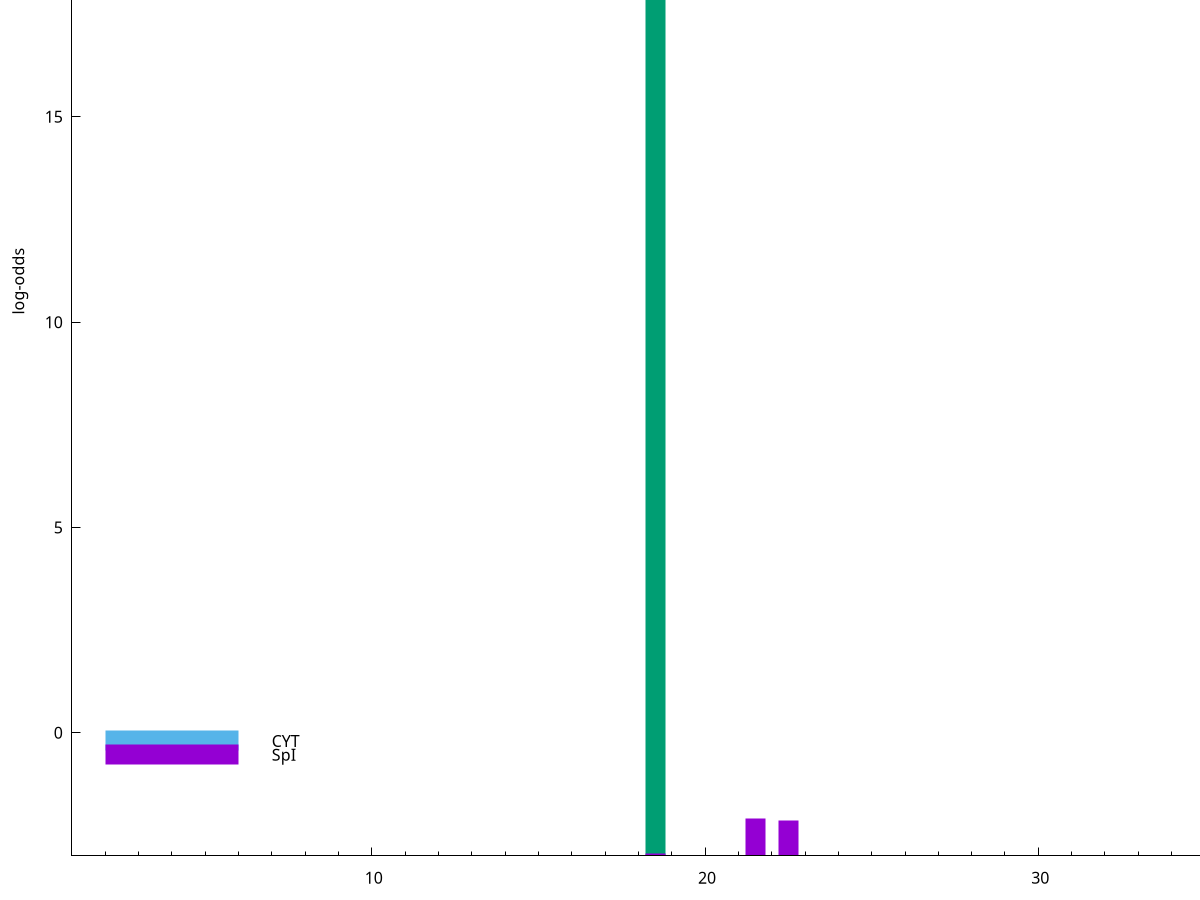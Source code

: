 set title "LipoP predictions for SRR4017854.gff"
set size 2., 1.4
set xrange [1:70] 
set mxtics 10
set yrange [-3:25]
set y2range [0:28]
set ylabel "log-odds"
set term postscript eps color solid "Helvetica" 30
set output "SRR4017854.gff17.eps"
set arrow from 2,22.4636 to 6,22.4636 nohead lt 2 lw 20
set label "SpII" at 7,22.4636
set arrow from 2,-0.200913 to 6,-0.200913 nohead lt 3 lw 20
set label "CYT" at 7,-0.200913
set arrow from 2,-0.537074 to 6,-0.537074 nohead lt 1 lw 20
set label "SpI" at 7,-0.537074
set arrow from 2,22.4636 to 6,22.4636 nohead lt 2 lw 20
set label "SpII" at 7,22.4636
# NOTE: The scores below are the log-odds scores with the threshold
# NOTE: subtracted (a hack to make gnuplot make the histogram all
# NOTE: look nice).
plot "-" axes x1y2 title "" with impulses lt 2 lw 20, "-" axes x1y2 title "" with impulses lt 1 lw 20
18.500000 25.463600
e
21.500000 0.907750
22.500000 0.856300
18.500000 0.060610
e
exit
